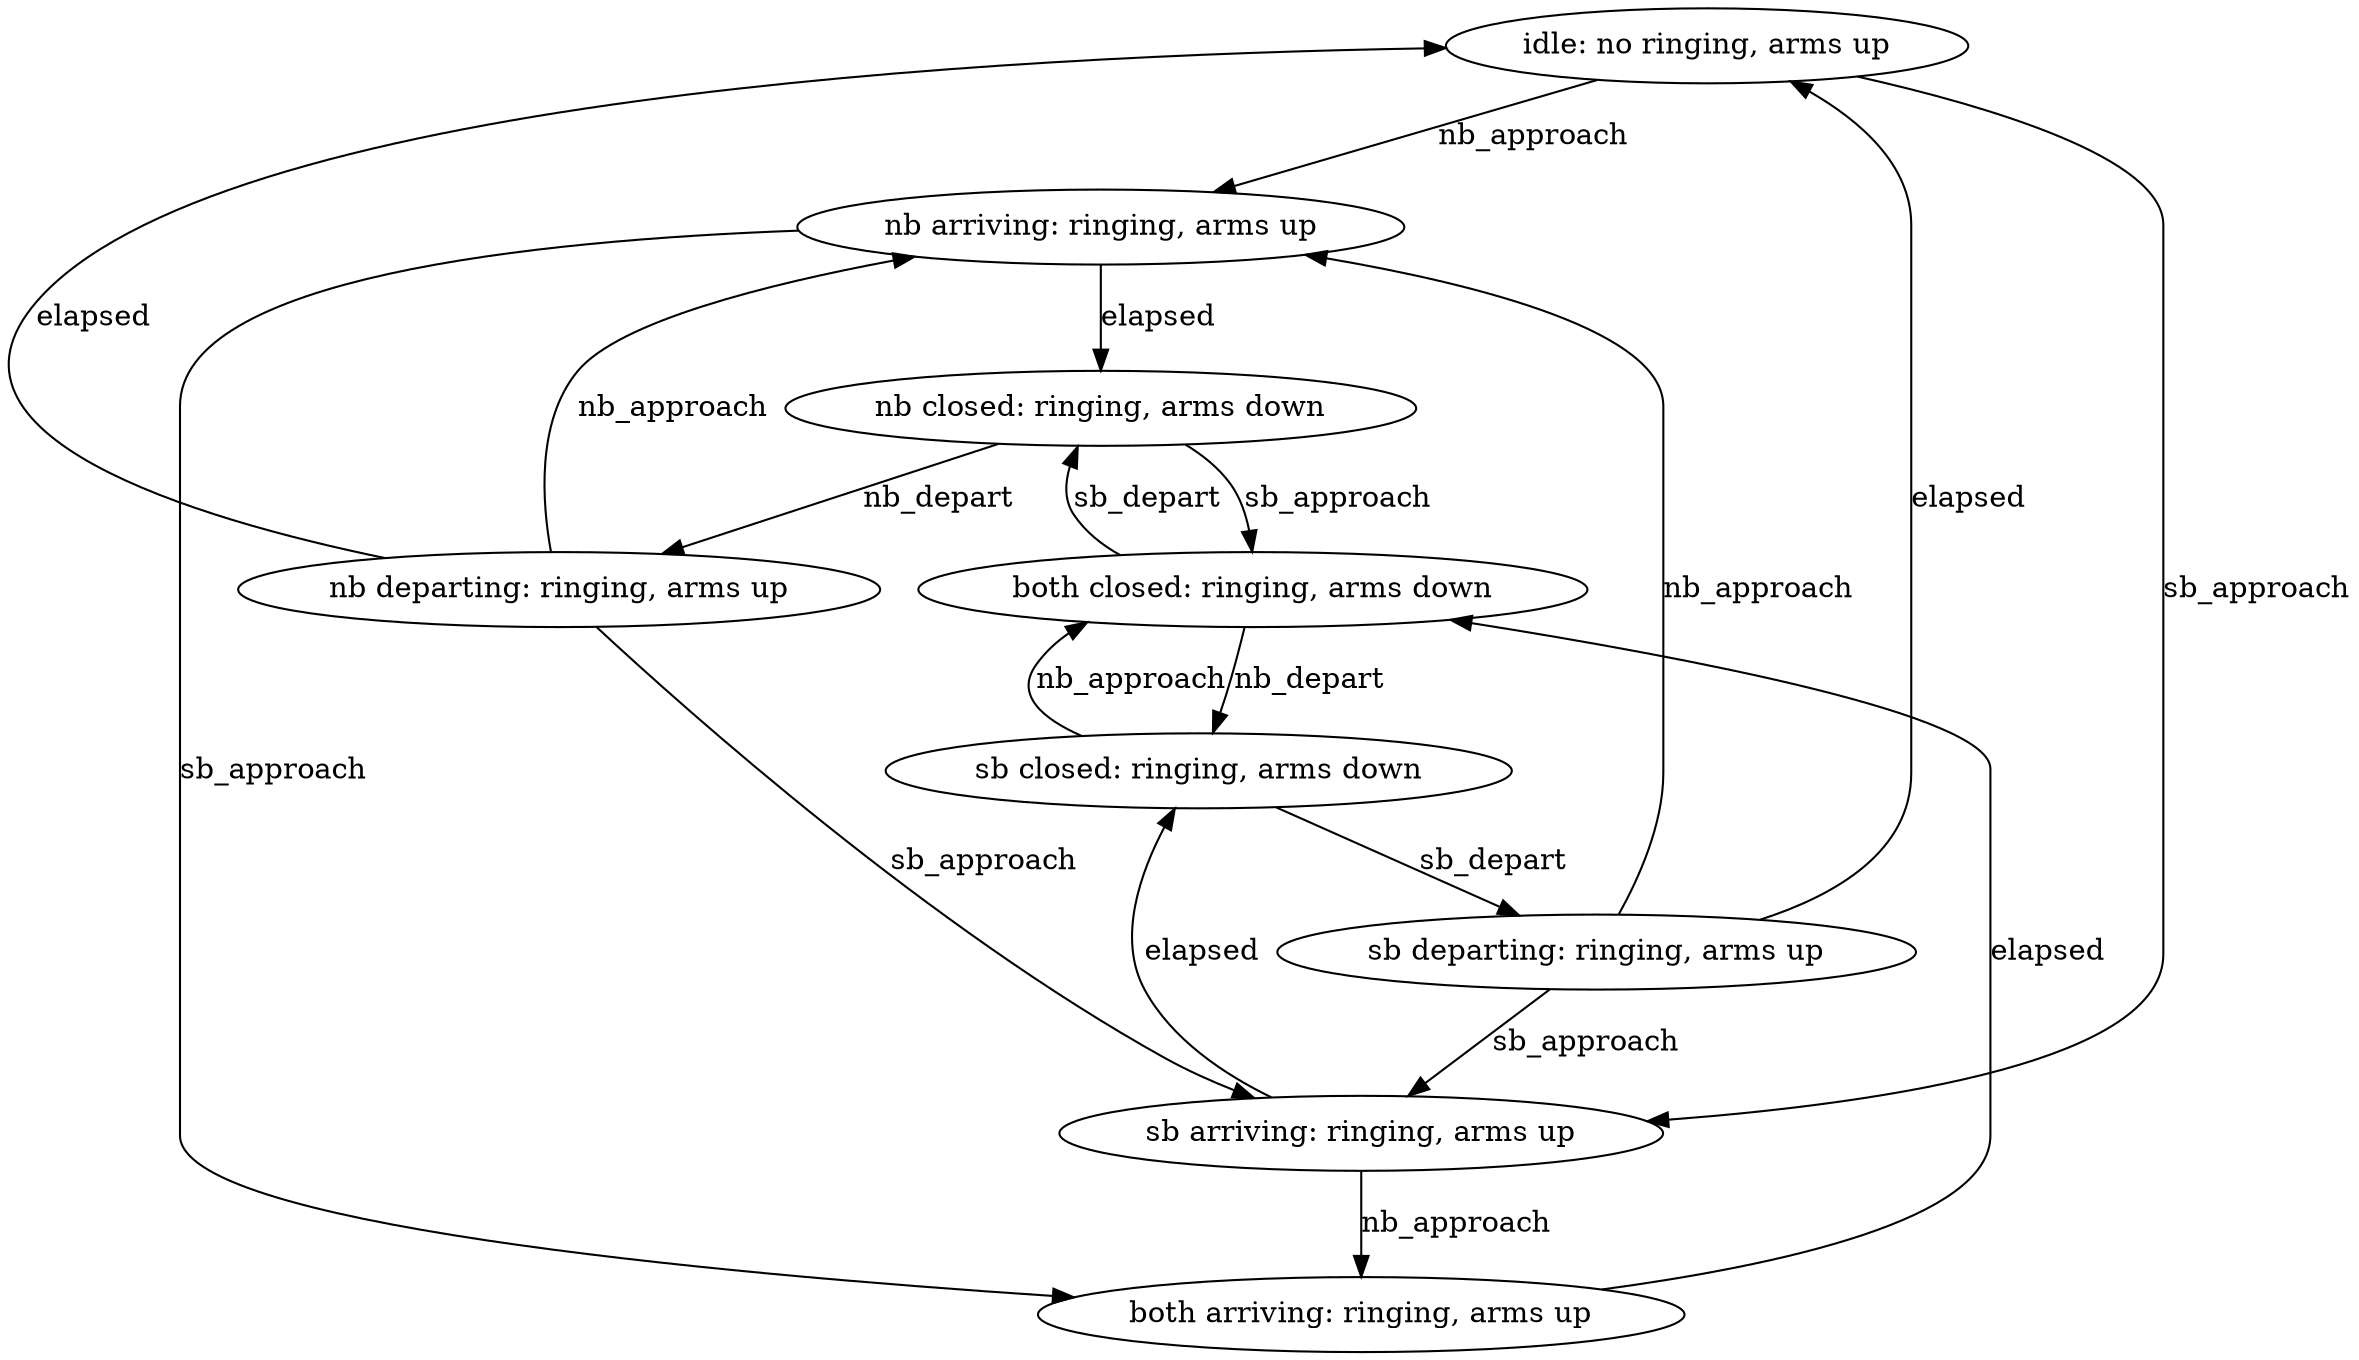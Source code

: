 digraph {
    idle[label="idle: no ringing, arms up"];
    idle -> nb_arriving[label="nb_approach"];
    idle -> sb_arriving[label="sb_approach"];

    nb_arriving[label="nb arriving: ringing, arms up"];
    nb_arriving -> nb_closed[label="elapsed"];
    nb_arriving -> both_arriving[label="sb_approach"];

    sb_arriving[label="sb arriving: ringing, arms up"];
    sb_arriving -> sb_closed[label="elapsed"];
    sb_arriving -> both_arriving[label="nb_approach"];

    both_arriving[label="both arriving: ringing, arms up"];
    both_arriving -> both_closed[label="elapsed"];

    nb_closed[label="nb closed: ringing, arms down"];
    nb_closed -> nb_departing[label="nb_depart"];
    nb_closed -> both_closed[label="sb_approach"];

    sb_closed[label="sb closed: ringing, arms down"];
    sb_closed -> sb_departing[label="sb_depart"];
    sb_closed -> both_closed[label="nb_approach"];

    both_closed[label="both closed: ringing, arms down"];
    both_closed -> nb_closed[label="sb_depart"];
    both_closed -> sb_closed[label="nb_depart"];

    nb_departing[label="nb departing: ringing, arms up"];
    nb_departing -> idle[label="elapsed"];
    nb_departing -> nb_arriving[label="nb_approach"];
    nb_departing -> sb_arriving[label="sb_approach"];

    sb_departing[label="sb departing: ringing, arms up"];
    sb_departing -> idle[label="elapsed"];
    sb_departing -> sb_arriving[label="sb_approach"];
    sb_departing -> nb_arriving[label="nb_approach"];
}
